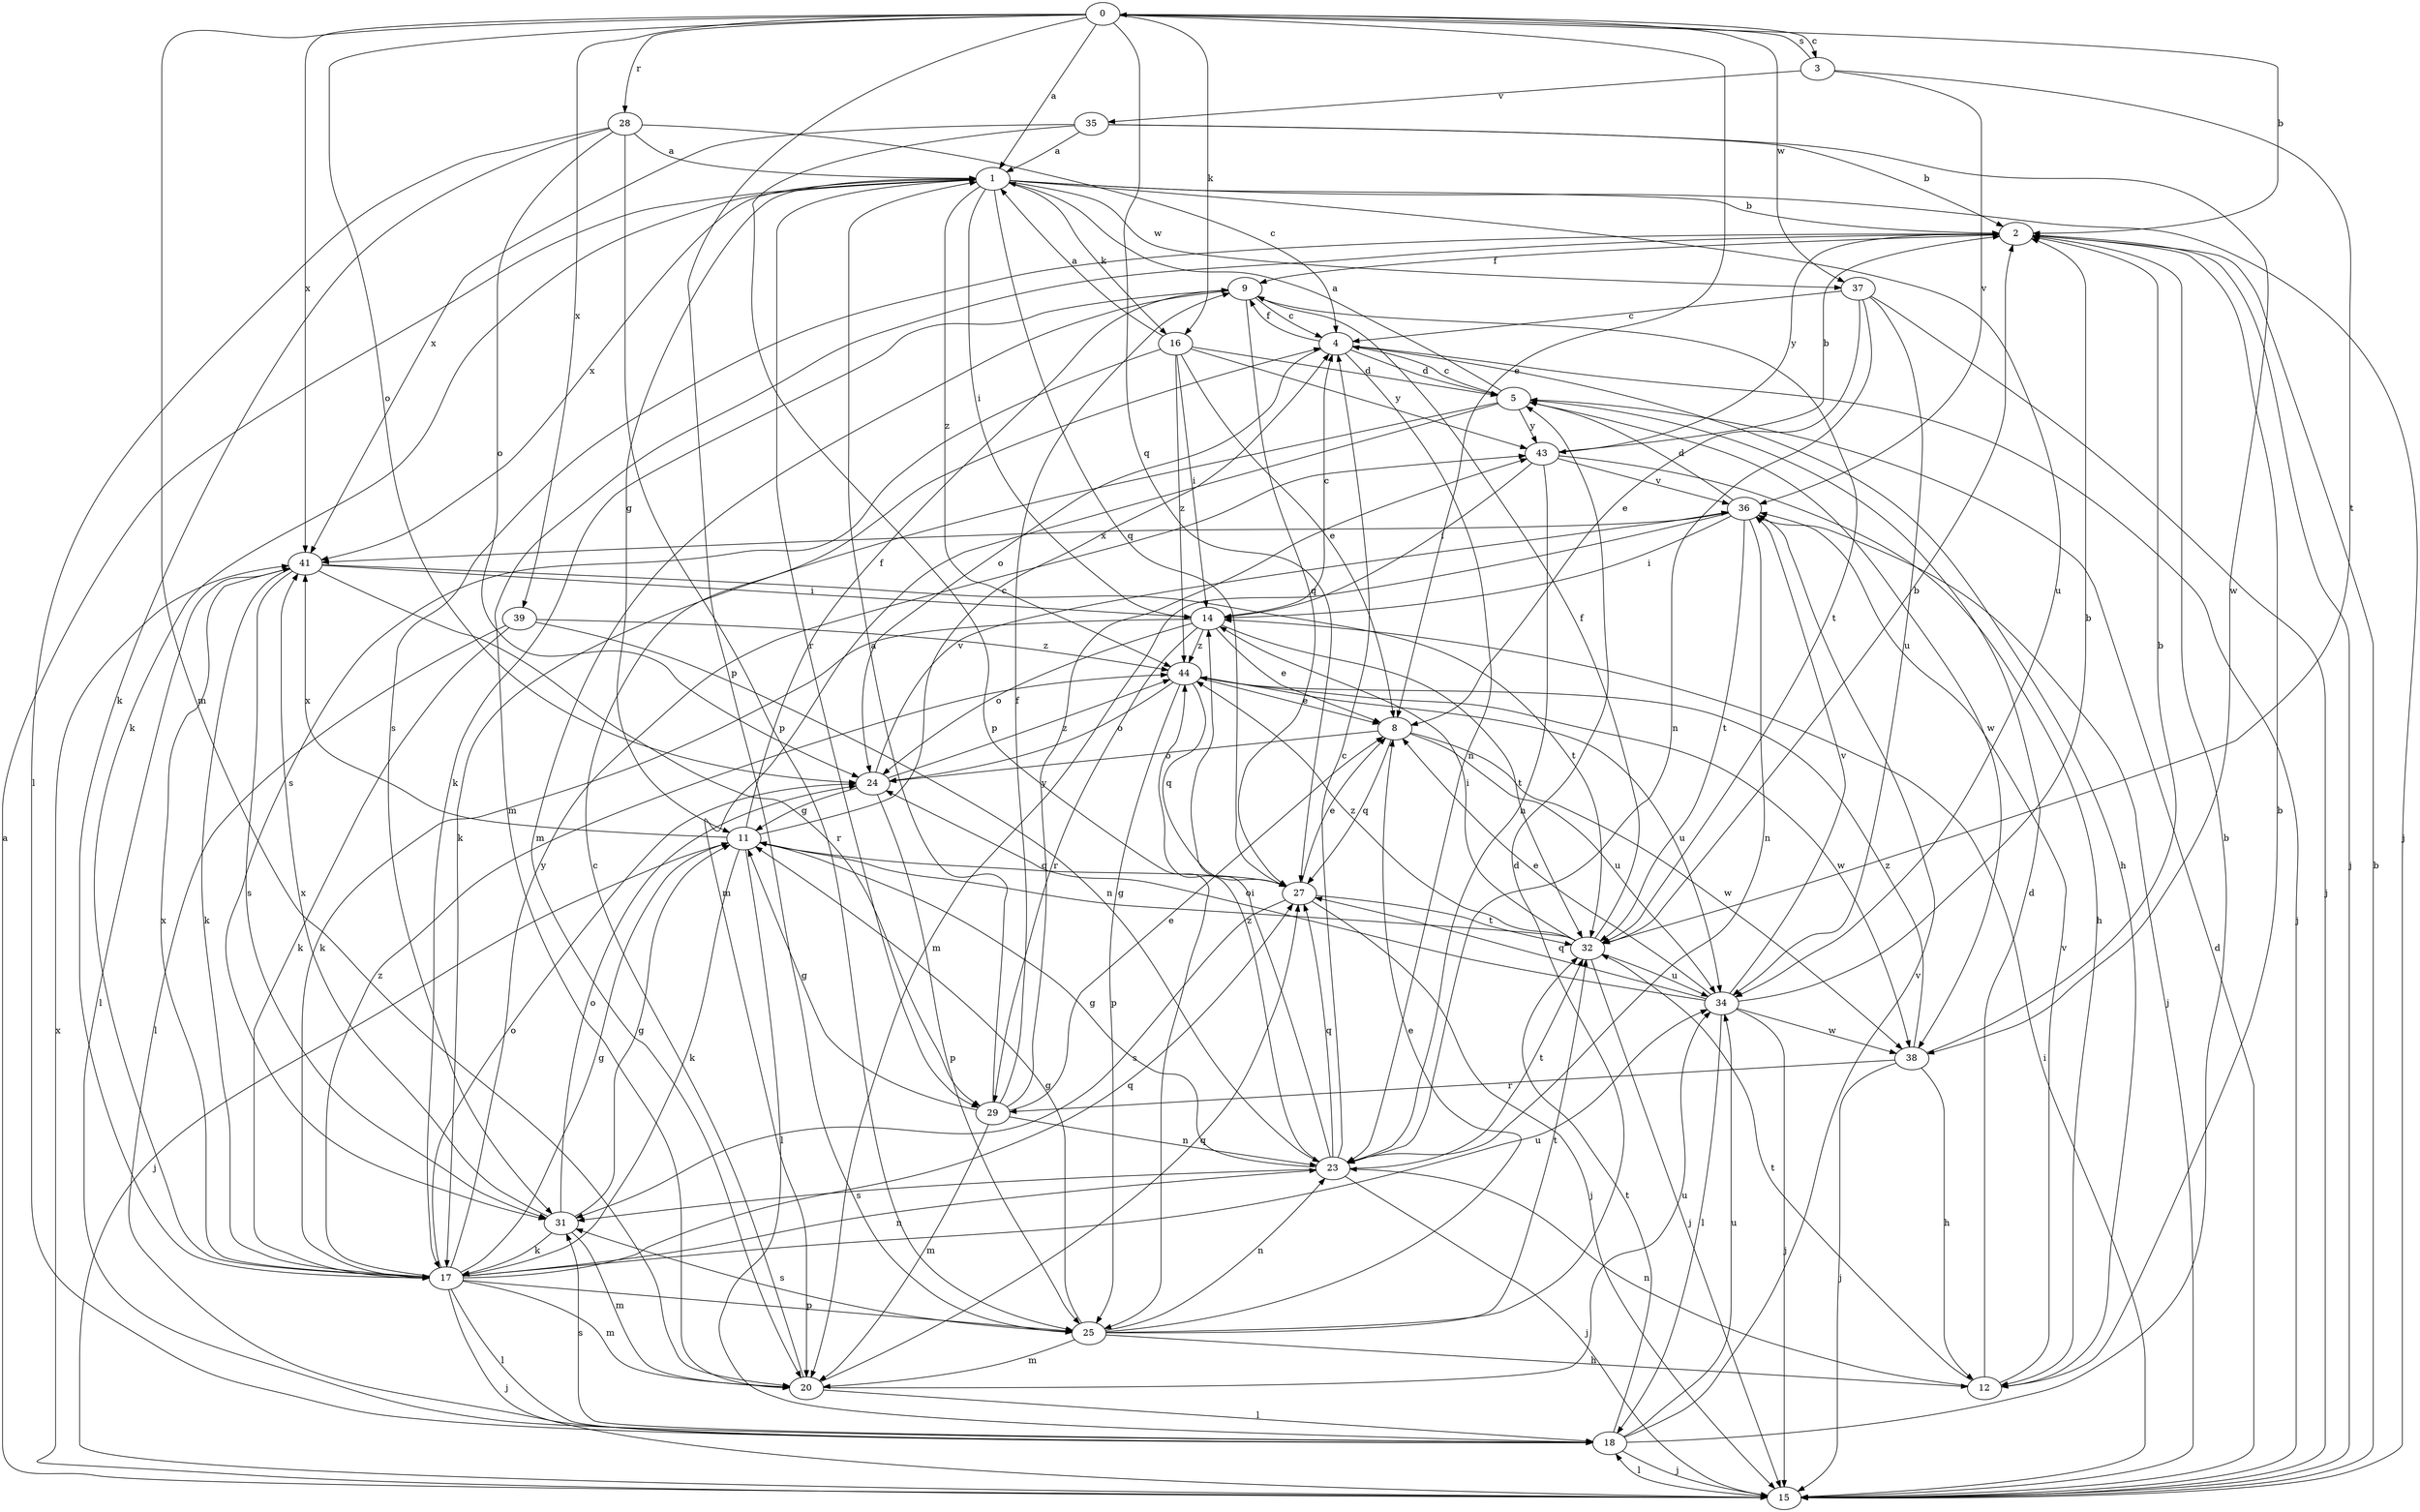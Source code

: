 strict digraph  {
0;
1;
2;
3;
4;
5;
8;
9;
11;
12;
14;
15;
16;
17;
18;
20;
23;
24;
25;
27;
28;
29;
31;
32;
34;
35;
36;
37;
38;
39;
41;
43;
44;
0 -> 1  [label=a];
0 -> 2  [label=b];
0 -> 3  [label=c];
0 -> 8  [label=e];
0 -> 16  [label=k];
0 -> 20  [label=m];
0 -> 24  [label=o];
0 -> 25  [label=p];
0 -> 27  [label=q];
0 -> 28  [label=r];
0 -> 37  [label=w];
0 -> 39  [label=x];
0 -> 41  [label=x];
1 -> 2  [label=b];
1 -> 11  [label=g];
1 -> 14  [label=i];
1 -> 15  [label=j];
1 -> 16  [label=k];
1 -> 17  [label=k];
1 -> 27  [label=q];
1 -> 29  [label=r];
1 -> 34  [label=u];
1 -> 37  [label=w];
1 -> 41  [label=x];
1 -> 44  [label=z];
2 -> 9  [label=f];
2 -> 15  [label=j];
2 -> 20  [label=m];
2 -> 31  [label=s];
2 -> 43  [label=y];
3 -> 32  [label=t];
3 -> 35  [label=v];
3 -> 36  [label=v];
3 -> 0  [label=s];
4 -> 5  [label=d];
4 -> 9  [label=f];
4 -> 12  [label=h];
4 -> 15  [label=j];
4 -> 23  [label=n];
4 -> 24  [label=o];
5 -> 1  [label=a];
5 -> 4  [label=c];
5 -> 17  [label=k];
5 -> 20  [label=m];
5 -> 38  [label=w];
5 -> 43  [label=y];
8 -> 24  [label=o];
8 -> 27  [label=q];
8 -> 34  [label=u];
8 -> 38  [label=w];
9 -> 4  [label=c];
9 -> 17  [label=k];
9 -> 20  [label=m];
9 -> 27  [label=q];
9 -> 32  [label=t];
11 -> 4  [label=c];
11 -> 9  [label=f];
11 -> 15  [label=j];
11 -> 17  [label=k];
11 -> 18  [label=l];
11 -> 27  [label=q];
11 -> 41  [label=x];
12 -> 2  [label=b];
12 -> 5  [label=d];
12 -> 23  [label=n];
12 -> 32  [label=t];
12 -> 36  [label=v];
14 -> 4  [label=c];
14 -> 8  [label=e];
14 -> 17  [label=k];
14 -> 24  [label=o];
14 -> 29  [label=r];
14 -> 32  [label=t];
14 -> 44  [label=z];
15 -> 1  [label=a];
15 -> 2  [label=b];
15 -> 5  [label=d];
15 -> 14  [label=i];
15 -> 18  [label=l];
15 -> 41  [label=x];
16 -> 1  [label=a];
16 -> 5  [label=d];
16 -> 8  [label=e];
16 -> 14  [label=i];
16 -> 31  [label=s];
16 -> 43  [label=y];
16 -> 44  [label=z];
17 -> 11  [label=g];
17 -> 15  [label=j];
17 -> 18  [label=l];
17 -> 20  [label=m];
17 -> 23  [label=n];
17 -> 24  [label=o];
17 -> 25  [label=p];
17 -> 27  [label=q];
17 -> 34  [label=u];
17 -> 41  [label=x];
17 -> 43  [label=y];
17 -> 44  [label=z];
18 -> 2  [label=b];
18 -> 15  [label=j];
18 -> 31  [label=s];
18 -> 32  [label=t];
18 -> 34  [label=u];
18 -> 36  [label=v];
20 -> 4  [label=c];
20 -> 18  [label=l];
20 -> 27  [label=q];
20 -> 34  [label=u];
23 -> 4  [label=c];
23 -> 11  [label=g];
23 -> 14  [label=i];
23 -> 15  [label=j];
23 -> 27  [label=q];
23 -> 31  [label=s];
23 -> 32  [label=t];
23 -> 44  [label=z];
24 -> 11  [label=g];
24 -> 25  [label=p];
24 -> 36  [label=v];
24 -> 44  [label=z];
25 -> 5  [label=d];
25 -> 8  [label=e];
25 -> 11  [label=g];
25 -> 12  [label=h];
25 -> 20  [label=m];
25 -> 23  [label=n];
25 -> 31  [label=s];
25 -> 32  [label=t];
27 -> 8  [label=e];
27 -> 15  [label=j];
27 -> 31  [label=s];
27 -> 32  [label=t];
28 -> 1  [label=a];
28 -> 4  [label=c];
28 -> 17  [label=k];
28 -> 18  [label=l];
28 -> 24  [label=o];
28 -> 25  [label=p];
29 -> 1  [label=a];
29 -> 8  [label=e];
29 -> 9  [label=f];
29 -> 11  [label=g];
29 -> 20  [label=m];
29 -> 23  [label=n];
29 -> 43  [label=y];
31 -> 11  [label=g];
31 -> 17  [label=k];
31 -> 20  [label=m];
31 -> 24  [label=o];
31 -> 41  [label=x];
32 -> 2  [label=b];
32 -> 9  [label=f];
32 -> 11  [label=g];
32 -> 14  [label=i];
32 -> 15  [label=j];
32 -> 34  [label=u];
32 -> 44  [label=z];
34 -> 2  [label=b];
34 -> 8  [label=e];
34 -> 15  [label=j];
34 -> 18  [label=l];
34 -> 24  [label=o];
34 -> 27  [label=q];
34 -> 36  [label=v];
34 -> 38  [label=w];
35 -> 1  [label=a];
35 -> 2  [label=b];
35 -> 25  [label=p];
35 -> 38  [label=w];
35 -> 41  [label=x];
36 -> 5  [label=d];
36 -> 14  [label=i];
36 -> 15  [label=j];
36 -> 20  [label=m];
36 -> 23  [label=n];
36 -> 32  [label=t];
36 -> 41  [label=x];
37 -> 4  [label=c];
37 -> 8  [label=e];
37 -> 15  [label=j];
37 -> 23  [label=n];
37 -> 34  [label=u];
38 -> 2  [label=b];
38 -> 12  [label=h];
38 -> 15  [label=j];
38 -> 29  [label=r];
38 -> 44  [label=z];
39 -> 17  [label=k];
39 -> 18  [label=l];
39 -> 23  [label=n];
39 -> 44  [label=z];
41 -> 14  [label=i];
41 -> 17  [label=k];
41 -> 18  [label=l];
41 -> 29  [label=r];
41 -> 31  [label=s];
41 -> 32  [label=t];
43 -> 2  [label=b];
43 -> 12  [label=h];
43 -> 14  [label=i];
43 -> 23  [label=n];
43 -> 36  [label=v];
44 -> 8  [label=e];
44 -> 24  [label=o];
44 -> 25  [label=p];
44 -> 27  [label=q];
44 -> 34  [label=u];
44 -> 38  [label=w];
}

